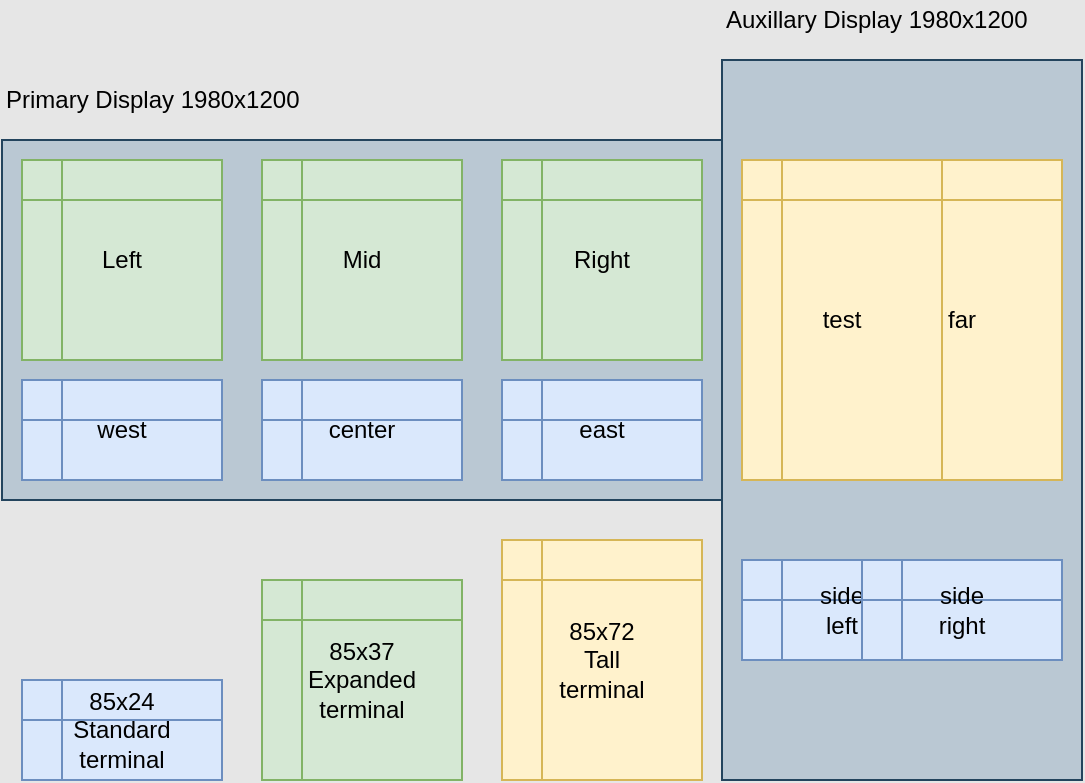<mxfile version="12.4.2" type="device" pages="1"><diagram id="ypef2BhLjOwP2RSmb-fK" name="Page-1"><mxGraphModel dx="1422" dy="936" grid="1" gridSize="10" guides="1" tooltips="1" connect="1" arrows="1" fold="1" page="1" pageScale="1" pageWidth="600" pageHeight="425" background="#E6E6E6" math="0" shadow="0"><root><mxCell id="0"/><mxCell id="1" parent="0"/><mxCell id="V2ah33kYquUsl73mRNQw-1" value="" style="rounded=0;whiteSpace=wrap;html=1;aspect=fixed;fillColor=#bac8d3;strokeColor=#23445d;" parent="1" vertex="1"><mxGeometry x="30" y="90" width="360" height="180" as="geometry"/></mxCell><mxCell id="V2ah33kYquUsl73mRNQw-2" value="" style="rounded=0;whiteSpace=wrap;html=1;direction=south;aspect=fixed;fillColor=#bac8d3;strokeColor=#23445d;" parent="1" vertex="1"><mxGeometry x="390" y="50" width="180" height="360" as="geometry"/></mxCell><mxCell id="V2ah33kYquUsl73mRNQw-3" value="Right" style="shape=internalStorage;whiteSpace=wrap;html=1;backgroundOutline=1;fillColor=#d5e8d4;strokeColor=#82b366;" parent="1" vertex="1"><mxGeometry x="280" y="100" width="100" height="100" as="geometry"/></mxCell><mxCell id="V2ah33kYquUsl73mRNQw-4" value="Mid" style="shape=internalStorage;whiteSpace=wrap;html=1;backgroundOutline=1;fillColor=#d5e8d4;strokeColor=#82b366;" parent="1" vertex="1"><mxGeometry x="160" y="100" width="100" height="100" as="geometry"/></mxCell><mxCell id="V2ah33kYquUsl73mRNQw-5" value="Left" style="shape=internalStorage;whiteSpace=wrap;html=1;backgroundOutline=1;fillColor=#d5e8d4;strokeColor=#82b366;" parent="1" vertex="1"><mxGeometry x="40" y="100" width="100" height="100" as="geometry"/></mxCell><mxCell id="V2ah33kYquUsl73mRNQw-6" value="west" style="shape=internalStorage;whiteSpace=wrap;html=1;backgroundOutline=1;fillColor=#dae8fc;strokeColor=#6c8ebf;" parent="1" vertex="1"><mxGeometry x="40" y="210" width="100" height="50" as="geometry"/></mxCell><mxCell id="V2ah33kYquUsl73mRNQw-7" value="center" style="shape=internalStorage;whiteSpace=wrap;html=1;backgroundOutline=1;fillColor=#dae8fc;strokeColor=#6c8ebf;" parent="1" vertex="1"><mxGeometry x="160" y="210" width="100" height="50" as="geometry"/></mxCell><mxCell id="V2ah33kYquUsl73mRNQw-8" value="east" style="shape=internalStorage;whiteSpace=wrap;html=1;backgroundOutline=1;fillColor=#dae8fc;strokeColor=#6c8ebf;" parent="1" vertex="1"><mxGeometry x="280" y="210" width="100" height="50" as="geometry"/></mxCell><mxCell id="V2ah33kYquUsl73mRNQw-9" value="side&lt;br&gt;left" style="shape=internalStorage;whiteSpace=wrap;html=1;backgroundOutline=1;fillColor=#dae8fc;strokeColor=#6c8ebf;" parent="1" vertex="1"><mxGeometry x="400" y="300" width="100" height="50" as="geometry"/></mxCell><mxCell id="V2ah33kYquUsl73mRNQw-10" value="side&lt;br&gt;right" style="shape=internalStorage;whiteSpace=wrap;html=1;backgroundOutline=1;fillColor=#dae8fc;strokeColor=#6c8ebf;" parent="1" vertex="1"><mxGeometry x="460" y="300" width="100" height="50" as="geometry"/></mxCell><mxCell id="V2ah33kYquUsl73mRNQw-13" value="far" style="shape=internalStorage;whiteSpace=wrap;html=1;backgroundOutline=1;fillColor=#fff2cc;strokeColor=#d6b656;" parent="1" vertex="1"><mxGeometry x="460" y="100" width="100" height="160" as="geometry"/></mxCell><mxCell id="V2ah33kYquUsl73mRNQw-12" value="test" style="shape=internalStorage;whiteSpace=wrap;html=1;backgroundOutline=1;fillColor=#fff2cc;strokeColor=#d6b656;" parent="1" vertex="1"><mxGeometry x="400" y="100" width="100" height="160" as="geometry"/></mxCell><mxCell id="V2ah33kYquUsl73mRNQw-15" value="Primary Display 1980x1200" style="text;html=1;strokeColor=none;fillColor=none;align=left;verticalAlign=middle;whiteSpace=wrap;rounded=0;" parent="1" vertex="1"><mxGeometry x="30" y="60" width="170" height="20" as="geometry"/></mxCell><mxCell id="V2ah33kYquUsl73mRNQw-16" value="Auxillary Display 1980x1200" style="text;html=1;strokeColor=none;fillColor=none;align=left;verticalAlign=middle;whiteSpace=wrap;rounded=0;" parent="1" vertex="1"><mxGeometry x="390" y="20" width="170" height="20" as="geometry"/></mxCell><mxCell id="V2ah33kYquUsl73mRNQw-17" value="85x24&lt;br&gt;Standard&lt;br&gt;terminal" style="shape=internalStorage;whiteSpace=wrap;html=1;backgroundOutline=1;fillColor=#dae8fc;strokeColor=#6c8ebf;" parent="1" vertex="1"><mxGeometry x="40" y="360" width="100" height="50" as="geometry"/></mxCell><mxCell id="V2ah33kYquUsl73mRNQw-18" value="85x37&lt;br&gt;Expanded&lt;br&gt;terminal" style="shape=internalStorage;whiteSpace=wrap;html=1;backgroundOutline=1;fillColor=#d5e8d4;strokeColor=#82b366;" parent="1" vertex="1"><mxGeometry x="160" y="310" width="100" height="100" as="geometry"/></mxCell><mxCell id="V2ah33kYquUsl73mRNQw-19" value="85x72&lt;br&gt;Tall&lt;br&gt;terminal" style="shape=internalStorage;whiteSpace=wrap;html=1;backgroundOutline=1;fillColor=#fff2cc;strokeColor=#d6b656;" parent="1" vertex="1"><mxGeometry x="280" y="290" width="100" height="120" as="geometry"/></mxCell></root></mxGraphModel></diagram></mxfile>